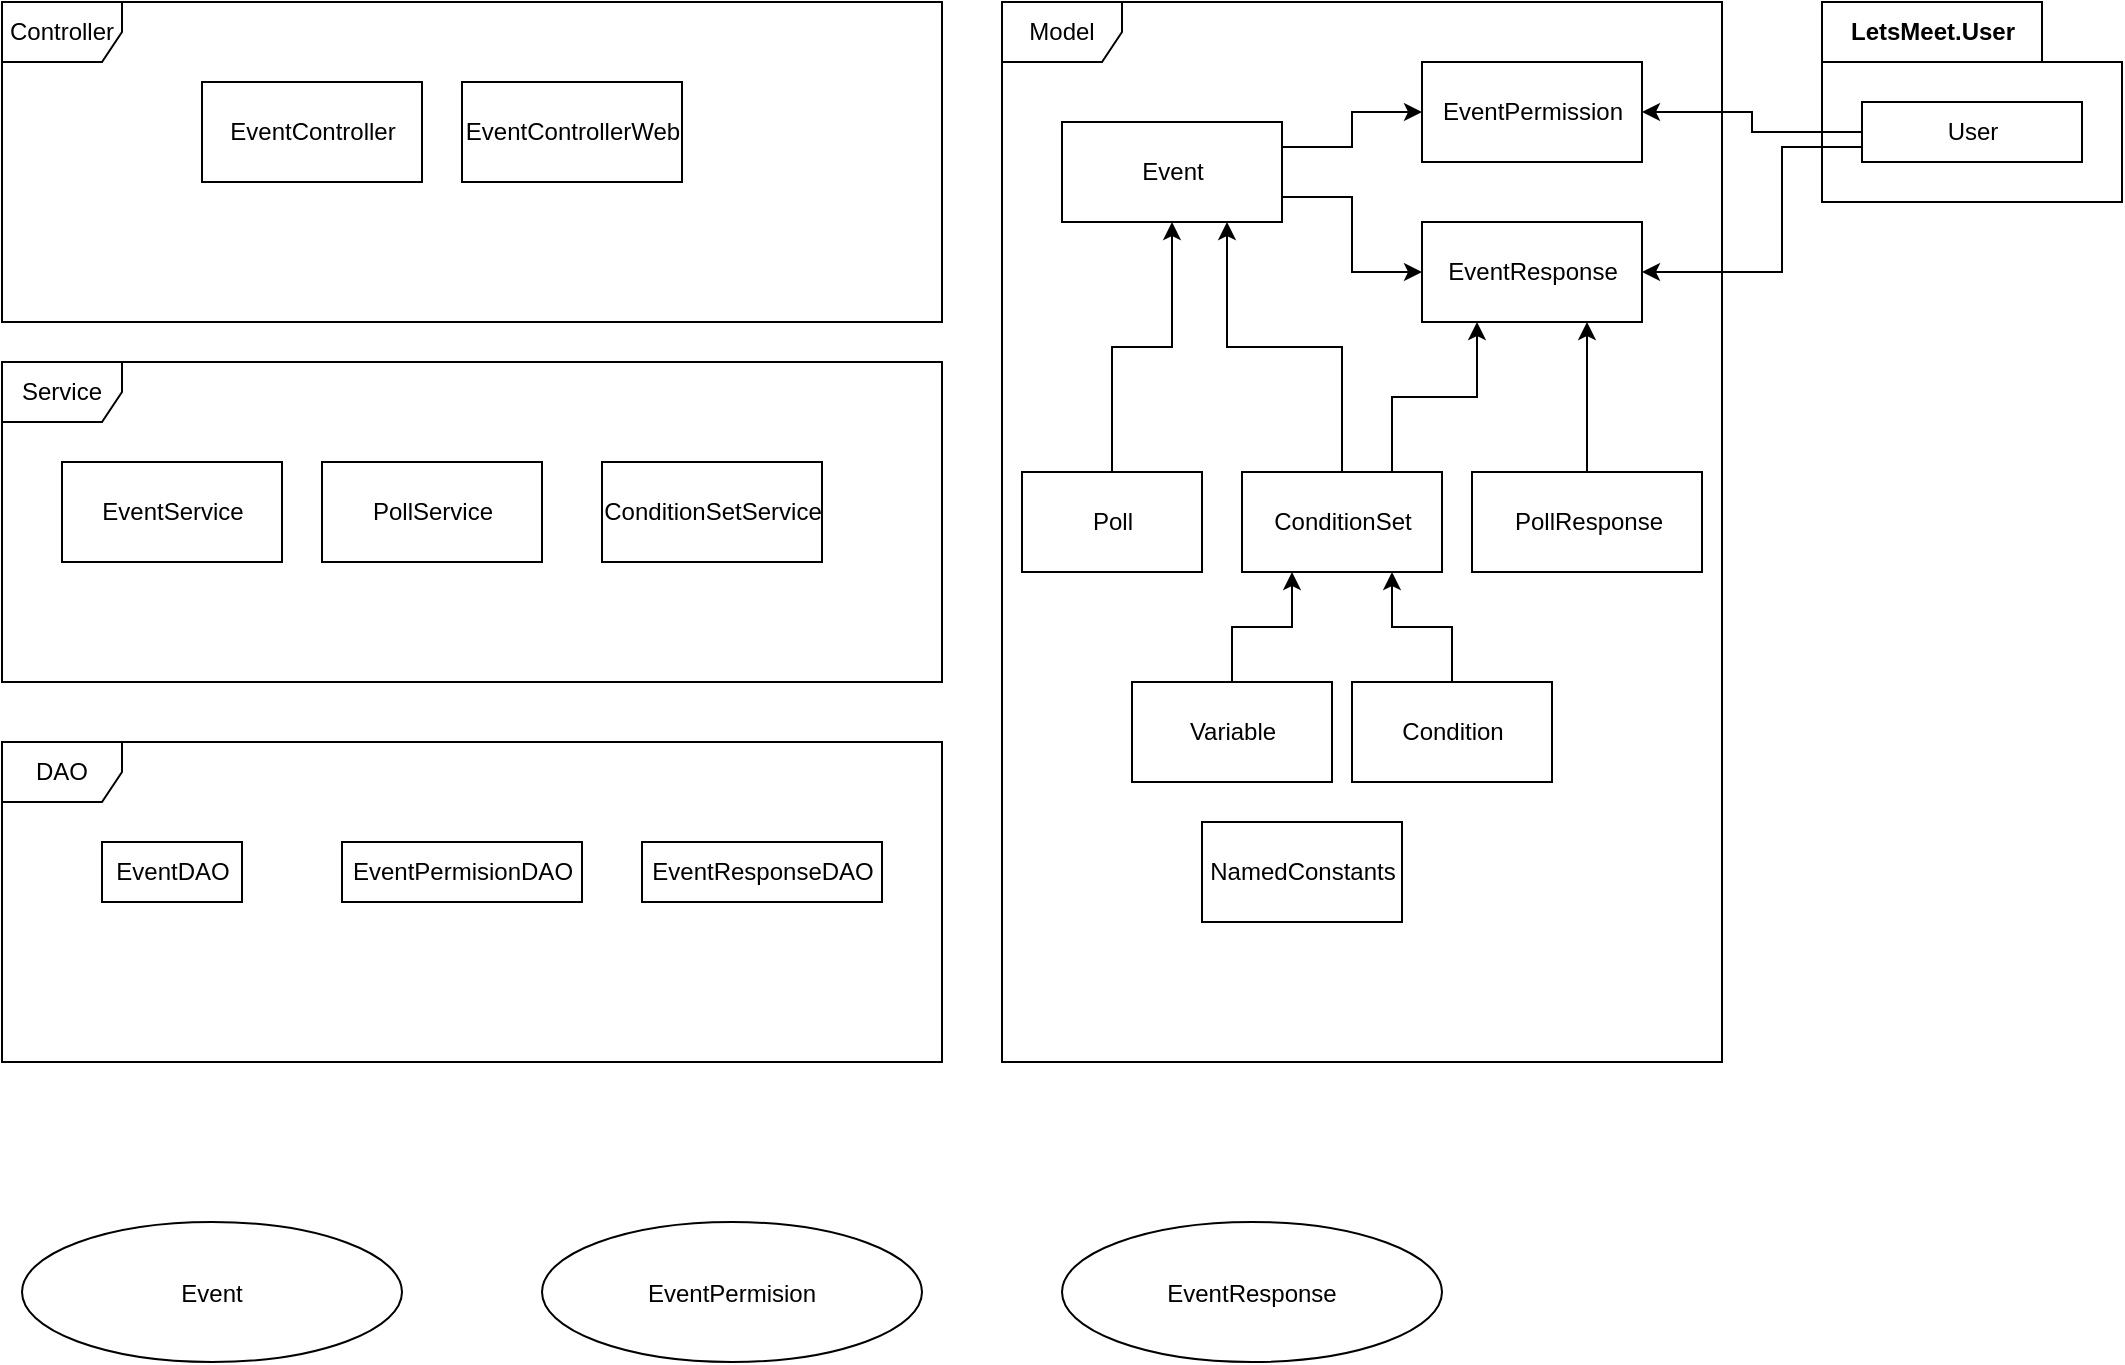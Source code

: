 <mxfile version="13.9.9" type="device"><diagram id="RpVWPfK7a65BOa6jAjTX" name="Page-1"><mxGraphModel dx="1886" dy="966" grid="1" gridSize="10" guides="1" tooltips="1" connect="1" arrows="1" fold="1" page="0" pageScale="1" pageWidth="827" pageHeight="1169" math="0" shadow="0"><root><mxCell id="0"/><mxCell id="1" parent="0"/><mxCell id="TXnpqnxVHB6k_MpArLzq-12" value="Controller" style="shape=umlFrame;whiteSpace=wrap;html=1;" parent="1" vertex="1"><mxGeometry x="-600" y="120" width="470" height="160" as="geometry"/></mxCell><mxCell id="TXnpqnxVHB6k_MpArLzq-2" value="EventController" style="html=1;" parent="1" vertex="1"><mxGeometry x="-500" y="160" width="110" height="50" as="geometry"/></mxCell><mxCell id="TXnpqnxVHB6k_MpArLzq-10" value="EventControllerWeb" style="html=1;" parent="1" vertex="1"><mxGeometry x="-370" y="160" width="110" height="50" as="geometry"/></mxCell><mxCell id="TXnpqnxVHB6k_MpArLzq-16" value="Service" style="shape=umlFrame;whiteSpace=wrap;html=1;" parent="1" vertex="1"><mxGeometry x="-600" y="300" width="470" height="160" as="geometry"/></mxCell><mxCell id="TXnpqnxVHB6k_MpArLzq-17" value="Model" style="shape=umlFrame;whiteSpace=wrap;html=1;" parent="1" vertex="1"><mxGeometry x="-100" y="120" width="360" height="530" as="geometry"/></mxCell><mxCell id="TXnpqnxVHB6k_MpArLzq-18" value="DAO" style="shape=umlFrame;whiteSpace=wrap;html=1;" parent="1" vertex="1"><mxGeometry x="-600" y="490" width="470" height="160" as="geometry"/></mxCell><mxCell id="TXnpqnxVHB6k_MpArLzq-29" style="edgeStyle=orthogonalEdgeStyle;rounded=0;orthogonalLoop=1;jettySize=auto;html=1;exitX=0.5;exitY=0;exitDx=0;exitDy=0;entryX=0.75;entryY=1;entryDx=0;entryDy=0;" parent="1" source="TXnpqnxVHB6k_MpArLzq-19" target="TXnpqnxVHB6k_MpArLzq-20" edge="1"><mxGeometry relative="1" as="geometry"/></mxCell><mxCell id="TXnpqnxVHB6k_MpArLzq-35" style="edgeStyle=orthogonalEdgeStyle;rounded=0;orthogonalLoop=1;jettySize=auto;html=1;exitX=0.75;exitY=0;exitDx=0;exitDy=0;entryX=0.25;entryY=1;entryDx=0;entryDy=0;" parent="1" source="TXnpqnxVHB6k_MpArLzq-19" target="TXnpqnxVHB6k_MpArLzq-22" edge="1"><mxGeometry relative="1" as="geometry"/></mxCell><mxCell id="TXnpqnxVHB6k_MpArLzq-19" value="ConditionSet" style="html=1;" parent="1" vertex="1"><mxGeometry x="20" y="355" width="100" height="50" as="geometry"/></mxCell><mxCell id="TXnpqnxVHB6k_MpArLzq-30" style="edgeStyle=orthogonalEdgeStyle;rounded=0;orthogonalLoop=1;jettySize=auto;html=1;exitX=1;exitY=0.25;exitDx=0;exitDy=0;entryX=0;entryY=0.5;entryDx=0;entryDy=0;" parent="1" source="TXnpqnxVHB6k_MpArLzq-20" target="TXnpqnxVHB6k_MpArLzq-21" edge="1"><mxGeometry relative="1" as="geometry"/></mxCell><mxCell id="TXnpqnxVHB6k_MpArLzq-32" style="edgeStyle=orthogonalEdgeStyle;rounded=0;orthogonalLoop=1;jettySize=auto;html=1;exitX=1;exitY=0.75;exitDx=0;exitDy=0;entryX=0;entryY=0.5;entryDx=0;entryDy=0;" parent="1" source="TXnpqnxVHB6k_MpArLzq-20" target="TXnpqnxVHB6k_MpArLzq-22" edge="1"><mxGeometry relative="1" as="geometry"/></mxCell><mxCell id="TXnpqnxVHB6k_MpArLzq-20" value="Event" style="html=1;" parent="1" vertex="1"><mxGeometry x="-70" y="180" width="110" height="50" as="geometry"/></mxCell><mxCell id="TXnpqnxVHB6k_MpArLzq-21" value="EventPermission" style="html=1;" parent="1" vertex="1"><mxGeometry x="110" y="150" width="110" height="50" as="geometry"/></mxCell><mxCell id="TXnpqnxVHB6k_MpArLzq-22" value="EventResponse" style="html=1;" parent="1" vertex="1"><mxGeometry x="110" y="230" width="110" height="50" as="geometry"/></mxCell><mxCell id="TXnpqnxVHB6k_MpArLzq-28" style="edgeStyle=orthogonalEdgeStyle;rounded=0;orthogonalLoop=1;jettySize=auto;html=1;exitX=0.5;exitY=0;exitDx=0;exitDy=0;" parent="1" source="TXnpqnxVHB6k_MpArLzq-23" target="TXnpqnxVHB6k_MpArLzq-20" edge="1"><mxGeometry relative="1" as="geometry"/></mxCell><mxCell id="TXnpqnxVHB6k_MpArLzq-23" value="Poll" style="html=1;" parent="1" vertex="1"><mxGeometry x="-90" y="355" width="90" height="50" as="geometry"/></mxCell><mxCell id="TXnpqnxVHB6k_MpArLzq-34" style="edgeStyle=orthogonalEdgeStyle;rounded=0;orthogonalLoop=1;jettySize=auto;html=1;exitX=0.5;exitY=0;exitDx=0;exitDy=0;entryX=0.75;entryY=1;entryDx=0;entryDy=0;" parent="1" source="TXnpqnxVHB6k_MpArLzq-24" target="TXnpqnxVHB6k_MpArLzq-22" edge="1"><mxGeometry relative="1" as="geometry"/></mxCell><mxCell id="TXnpqnxVHB6k_MpArLzq-24" value="PollResponse" style="html=1;" parent="1" vertex="1"><mxGeometry x="135" y="355" width="115" height="50" as="geometry"/></mxCell><mxCell id="TXnpqnxVHB6k_MpArLzq-25" value="LetsMeet.User" style="shape=folder;fontStyle=1;tabWidth=110;tabHeight=30;tabPosition=left;html=1;boundedLbl=1;labelInHeader=1;" parent="1" vertex="1"><mxGeometry x="310" y="120" width="150" height="100" as="geometry"/></mxCell><mxCell id="TXnpqnxVHB6k_MpArLzq-26" value="User" style="html=1;" parent="TXnpqnxVHB6k_MpArLzq-25" vertex="1"><mxGeometry width="110" height="30" relative="1" as="geometry"><mxPoint x="20" y="50" as="offset"/></mxGeometry></mxCell><mxCell id="TXnpqnxVHB6k_MpArLzq-31" style="edgeStyle=orthogonalEdgeStyle;rounded=0;orthogonalLoop=1;jettySize=auto;html=1;exitX=0;exitY=0.5;exitDx=0;exitDy=0;" parent="TXnpqnxVHB6k_MpArLzq-25" source="TXnpqnxVHB6k_MpArLzq-26" target="TXnpqnxVHB6k_MpArLzq-21" edge="1"><mxGeometry relative="1" as="geometry"/></mxCell><mxCell id="TXnpqnxVHB6k_MpArLzq-33" style="edgeStyle=orthogonalEdgeStyle;rounded=0;orthogonalLoop=1;jettySize=auto;html=1;exitX=0;exitY=0.75;exitDx=0;exitDy=0;entryX=1;entryY=0.5;entryDx=0;entryDy=0;" parent="TXnpqnxVHB6k_MpArLzq-25" source="TXnpqnxVHB6k_MpArLzq-26" target="TXnpqnxVHB6k_MpArLzq-22" edge="1"><mxGeometry relative="1" as="geometry"><Array as="points"><mxPoint x="-20" y="73"/><mxPoint x="-20" y="135"/></Array></mxGeometry></mxCell><mxCell id="TXnpqnxVHB6k_MpArLzq-38" style="edgeStyle=orthogonalEdgeStyle;rounded=0;orthogonalLoop=1;jettySize=auto;html=1;exitX=0.5;exitY=0;exitDx=0;exitDy=0;entryX=0.25;entryY=1;entryDx=0;entryDy=0;" parent="1" source="TXnpqnxVHB6k_MpArLzq-36" target="TXnpqnxVHB6k_MpArLzq-19" edge="1"><mxGeometry relative="1" as="geometry"/></mxCell><mxCell id="TXnpqnxVHB6k_MpArLzq-36" value="Variable" style="html=1;" parent="1" vertex="1"><mxGeometry x="-35" y="460" width="100" height="50" as="geometry"/></mxCell><mxCell id="TXnpqnxVHB6k_MpArLzq-39" style="edgeStyle=orthogonalEdgeStyle;rounded=0;orthogonalLoop=1;jettySize=auto;html=1;exitX=0.5;exitY=0;exitDx=0;exitDy=0;entryX=0.75;entryY=1;entryDx=0;entryDy=0;" parent="1" source="TXnpqnxVHB6k_MpArLzq-37" target="TXnpqnxVHB6k_MpArLzq-19" edge="1"><mxGeometry relative="1" as="geometry"/></mxCell><mxCell id="TXnpqnxVHB6k_MpArLzq-37" value="Condition" style="html=1;" parent="1" vertex="1"><mxGeometry x="75" y="460" width="100" height="50" as="geometry"/></mxCell><mxCell id="TXnpqnxVHB6k_MpArLzq-40" value="EventService" style="html=1;" parent="1" vertex="1"><mxGeometry x="-570" y="350" width="110" height="50" as="geometry"/></mxCell><mxCell id="TXnpqnxVHB6k_MpArLzq-41" value="PollService" style="html=1;" parent="1" vertex="1"><mxGeometry x="-440" y="350" width="110" height="50" as="geometry"/></mxCell><mxCell id="TXnpqnxVHB6k_MpArLzq-42" value="ConditionSetService" style="html=1;" parent="1" vertex="1"><mxGeometry x="-300" y="350" width="110" height="50" as="geometry"/></mxCell><mxCell id="TXnpqnxVHB6k_MpArLzq-43" value="EventDAO" style="html=1;" parent="1" vertex="1"><mxGeometry x="-550" y="540" width="70" height="30" as="geometry"/></mxCell><mxCell id="TXnpqnxVHB6k_MpArLzq-45" value="EventPermisionDAO" style="html=1;" parent="1" vertex="1"><mxGeometry x="-430" y="540" width="120" height="30" as="geometry"/></mxCell><mxCell id="TXnpqnxVHB6k_MpArLzq-46" value="EventResponseDAO" style="html=1;" parent="1" vertex="1"><mxGeometry x="-280" y="540" width="120" height="30" as="geometry"/></mxCell><mxCell id="mxWKBnSO01xNK881ji5n-1" value="Event" style="ellipse;" parent="1" vertex="1"><mxGeometry x="-590" y="730" width="190" height="70" as="geometry"/></mxCell><mxCell id="mxWKBnSO01xNK881ji5n-2" value="EventPermision" style="ellipse;" parent="1" vertex="1"><mxGeometry x="-330" y="730" width="190" height="70" as="geometry"/></mxCell><mxCell id="mxWKBnSO01xNK881ji5n-3" value="EventResponse" style="ellipse;" parent="1" vertex="1"><mxGeometry x="-70" y="730" width="190" height="70" as="geometry"/></mxCell><mxCell id="WRNXL22zQdRn2XFES8ie-1" value="NamedConstants" style="html=1;" vertex="1" parent="1"><mxGeometry y="530" width="100" height="50" as="geometry"/></mxCell></root></mxGraphModel></diagram></mxfile>